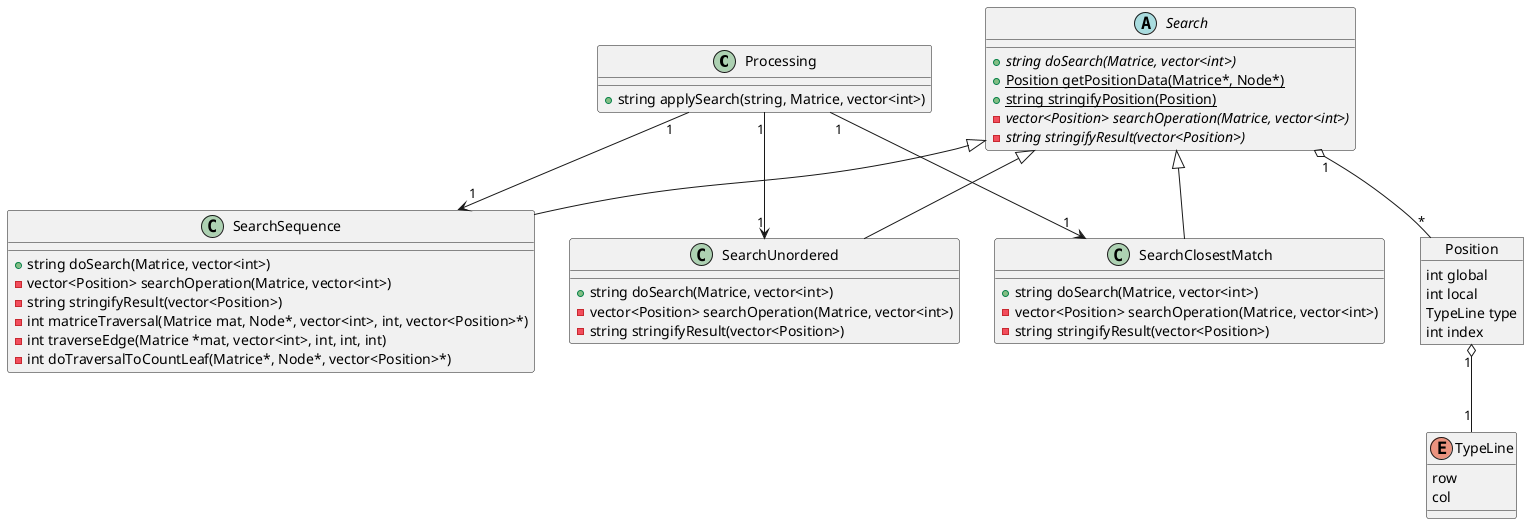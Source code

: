 @startuml

class Processing {
    +string applySearch(string, Matrice, vector<int>)
}

class SearchSequence {
    +string doSearch(Matrice, vector<int>)
    -vector<Position> searchOperation(Matrice, vector<int>)
    -string stringifyResult(vector<Position>)
    -int matriceTraversal(Matrice mat, Node*, vector<int>, int, vector<Position>*)
    -int traverseEdge(Matrice *mat, vector<int>, int, int, int)
    -int doTraversalToCountLeaf(Matrice*, Node*, vector<Position>*)
}

class SearchUnordered {
    +string doSearch(Matrice, vector<int>)
    -vector<Position> searchOperation(Matrice, vector<int>)
    -string stringifyResult(vector<Position>)
}

class SearchClosestMatch {
    +string doSearch(Matrice, vector<int>)
    -vector<Position> searchOperation(Matrice, vector<int>)
    -string stringifyResult(vector<Position>)
}

enum TypeLine {
    row
    col
}

object Position {
    int global
    int local
    TypeLine type
    int index
}

abstract class Search {
    +{abstract} string doSearch(Matrice, vector<int>)
    +{static} Position getPositionData(Matrice*, Node*)
    +{static} string stringifyPosition(Position)
    -{abstract} vector<Position> searchOperation(Matrice, vector<int>)
    -{abstract} string stringifyResult(vector<Position>)
}

Search "1" o-- "*" Position
Position "1" o-- "1" TypeLine

Processing "1" --> "1" SearchSequence
Processing "1" --> "1" SearchUnordered
Processing "1" --> "1" SearchClosestMatch

Search <|-- SearchSequence
Search <|-- SearchUnordered
Search <|-- SearchClosestMatch

@enduml
